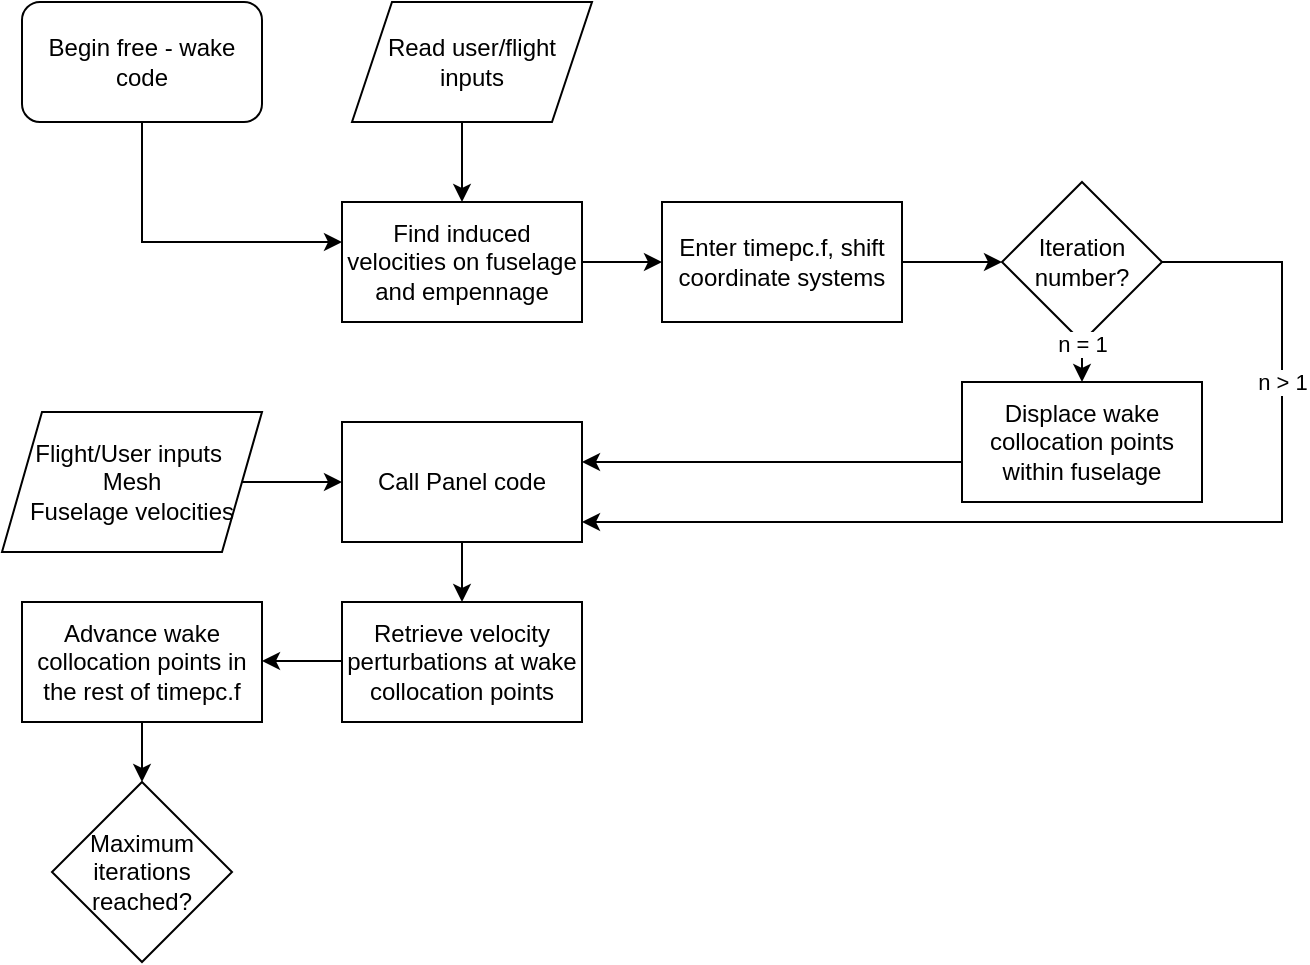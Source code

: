 <mxfile version="24.4.4" type="github">
  <diagram id="C5RBs43oDa-KdzZeNtuy" name="Page-1">
    <mxGraphModel dx="1434" dy="780" grid="1" gridSize="10" guides="1" tooltips="1" connect="1" arrows="1" fold="1" page="1" pageScale="1" pageWidth="1169" pageHeight="827" math="0" shadow="0">
      <root>
        <mxCell id="WIyWlLk6GJQsqaUBKTNV-0" />
        <mxCell id="WIyWlLk6GJQsqaUBKTNV-1" parent="WIyWlLk6GJQsqaUBKTNV-0" />
        <mxCell id="24jizLBud5uAbBim-qUH-1" value="Read user/flight&lt;div&gt;inputs&lt;/div&gt;" style="shape=parallelogram;perimeter=parallelogramPerimeter;whiteSpace=wrap;html=1;fixedSize=1;" vertex="1" parent="WIyWlLk6GJQsqaUBKTNV-1">
          <mxGeometry x="465" y="40" width="120" height="60" as="geometry" />
        </mxCell>
        <mxCell id="24jizLBud5uAbBim-qUH-2" value="" style="endArrow=classic;html=1;rounded=0;" edge="1" parent="WIyWlLk6GJQsqaUBKTNV-1">
          <mxGeometry width="50" height="50" relative="1" as="geometry">
            <mxPoint x="520" y="100" as="sourcePoint" />
            <mxPoint x="520" y="140" as="targetPoint" />
          </mxGeometry>
        </mxCell>
        <mxCell id="24jizLBud5uAbBim-qUH-3" value="Begin free - wake code" style="rounded=1;whiteSpace=wrap;html=1;" vertex="1" parent="WIyWlLk6GJQsqaUBKTNV-1">
          <mxGeometry x="300" y="40" width="120" height="60" as="geometry" />
        </mxCell>
        <mxCell id="24jizLBud5uAbBim-qUH-4" value="Find induced velocities on fuselage and empennage" style="rounded=0;whiteSpace=wrap;html=1;" vertex="1" parent="WIyWlLk6GJQsqaUBKTNV-1">
          <mxGeometry x="460" y="140" width="120" height="60" as="geometry" />
        </mxCell>
        <mxCell id="24jizLBud5uAbBim-qUH-5" value="Enter timepc.f, shift&lt;div&gt;coordinate systems&lt;/div&gt;" style="rounded=0;whiteSpace=wrap;html=1;" vertex="1" parent="WIyWlLk6GJQsqaUBKTNV-1">
          <mxGeometry x="620" y="140" width="120" height="60" as="geometry" />
        </mxCell>
        <mxCell id="24jizLBud5uAbBim-qUH-6" value="" style="endArrow=classic;html=1;rounded=0;" edge="1" parent="WIyWlLk6GJQsqaUBKTNV-1">
          <mxGeometry width="50" height="50" relative="1" as="geometry">
            <mxPoint x="740" y="170" as="sourcePoint" />
            <mxPoint x="790" y="170" as="targetPoint" />
          </mxGeometry>
        </mxCell>
        <mxCell id="24jizLBud5uAbBim-qUH-7" value="Iteration number?" style="rhombus;whiteSpace=wrap;html=1;" vertex="1" parent="WIyWlLk6GJQsqaUBKTNV-1">
          <mxGeometry x="790" y="130" width="80" height="80" as="geometry" />
        </mxCell>
        <mxCell id="24jizLBud5uAbBim-qUH-8" value="" style="endArrow=classic;html=1;rounded=0;entryX=0;entryY=0.5;entryDx=0;entryDy=0;" edge="1" parent="WIyWlLk6GJQsqaUBKTNV-1" target="24jizLBud5uAbBim-qUH-5">
          <mxGeometry width="50" height="50" relative="1" as="geometry">
            <mxPoint x="580" y="170" as="sourcePoint" />
            <mxPoint x="630" y="120" as="targetPoint" />
          </mxGeometry>
        </mxCell>
        <mxCell id="24jizLBud5uAbBim-qUH-9" value="" style="endArrow=classic;html=1;rounded=0;" edge="1" parent="WIyWlLk6GJQsqaUBKTNV-1">
          <mxGeometry width="50" height="50" relative="1" as="geometry">
            <mxPoint x="360" y="100" as="sourcePoint" />
            <mxPoint x="460" y="160" as="targetPoint" />
            <Array as="points">
              <mxPoint x="360" y="160" />
            </Array>
          </mxGeometry>
        </mxCell>
        <mxCell id="24jizLBud5uAbBim-qUH-10" value="" style="endArrow=classic;html=1;rounded=0;" edge="1" parent="WIyWlLk6GJQsqaUBKTNV-1">
          <mxGeometry width="50" height="50" relative="1" as="geometry">
            <mxPoint x="830" y="210" as="sourcePoint" />
            <mxPoint x="830" y="230" as="targetPoint" />
          </mxGeometry>
        </mxCell>
        <mxCell id="24jizLBud5uAbBim-qUH-12" value="n = 1" style="edgeLabel;html=1;align=center;verticalAlign=middle;resizable=0;points=[];" vertex="1" connectable="0" parent="24jizLBud5uAbBim-qUH-10">
          <mxGeometry x="-0.067" y="-1" relative="1" as="geometry">
            <mxPoint x="1" y="-9" as="offset" />
          </mxGeometry>
        </mxCell>
        <mxCell id="24jizLBud5uAbBim-qUH-11" value="Displace wake collocation points within fuselage" style="rounded=0;whiteSpace=wrap;html=1;" vertex="1" parent="WIyWlLk6GJQsqaUBKTNV-1">
          <mxGeometry x="770" y="230" width="120" height="60" as="geometry" />
        </mxCell>
        <mxCell id="24jizLBud5uAbBim-qUH-15" value="Call Panel code" style="rounded=0;whiteSpace=wrap;html=1;" vertex="1" parent="WIyWlLk6GJQsqaUBKTNV-1">
          <mxGeometry x="460" y="250" width="120" height="60" as="geometry" />
        </mxCell>
        <mxCell id="24jizLBud5uAbBim-qUH-16" value="" style="endArrow=classic;html=1;rounded=0;entryX=1;entryY=0.25;entryDx=0;entryDy=0;" edge="1" parent="WIyWlLk6GJQsqaUBKTNV-1">
          <mxGeometry width="50" height="50" relative="1" as="geometry">
            <mxPoint x="770" y="270" as="sourcePoint" />
            <mxPoint x="580" y="270" as="targetPoint" />
          </mxGeometry>
        </mxCell>
        <mxCell id="24jizLBud5uAbBim-qUH-17" value="" style="endArrow=classic;html=1;rounded=0;" edge="1" parent="WIyWlLk6GJQsqaUBKTNV-1">
          <mxGeometry width="50" height="50" relative="1" as="geometry">
            <mxPoint x="870" y="170" as="sourcePoint" />
            <mxPoint x="580" y="300" as="targetPoint" />
            <Array as="points">
              <mxPoint x="930" y="170" />
              <mxPoint x="930" y="300" />
            </Array>
          </mxGeometry>
        </mxCell>
        <mxCell id="24jizLBud5uAbBim-qUH-18" value="n &amp;gt; 1" style="edgeLabel;html=1;align=center;verticalAlign=middle;resizable=0;points=[];" vertex="1" connectable="0" parent="24jizLBud5uAbBim-qUH-17">
          <mxGeometry x="-0.589" y="8" relative="1" as="geometry">
            <mxPoint x="-8" y="9" as="offset" />
          </mxGeometry>
        </mxCell>
        <mxCell id="24jizLBud5uAbBim-qUH-19" value="&lt;div&gt;&lt;br&gt;&lt;/div&gt;Flight/User inputs&amp;nbsp;&lt;br&gt;Mesh&lt;br&gt;Fuselage velocities&lt;div&gt;&lt;br&gt;&lt;/div&gt;" style="shape=parallelogram;perimeter=parallelogramPerimeter;whiteSpace=wrap;html=1;fixedSize=1;" vertex="1" parent="WIyWlLk6GJQsqaUBKTNV-1">
          <mxGeometry x="290" y="245" width="130" height="70" as="geometry" />
        </mxCell>
        <mxCell id="24jizLBud5uAbBim-qUH-20" value="" style="endArrow=classic;html=1;rounded=0;entryX=0;entryY=0.5;entryDx=0;entryDy=0;" edge="1" parent="WIyWlLk6GJQsqaUBKTNV-1" target="24jizLBud5uAbBim-qUH-15">
          <mxGeometry width="50" height="50" relative="1" as="geometry">
            <mxPoint x="410" y="280" as="sourcePoint" />
            <mxPoint x="460" y="230" as="targetPoint" />
          </mxGeometry>
        </mxCell>
        <mxCell id="24jizLBud5uAbBim-qUH-21" value="" style="endArrow=classic;html=1;rounded=0;" edge="1" parent="WIyWlLk6GJQsqaUBKTNV-1">
          <mxGeometry width="50" height="50" relative="1" as="geometry">
            <mxPoint x="520" y="310" as="sourcePoint" />
            <mxPoint x="520" y="340" as="targetPoint" />
          </mxGeometry>
        </mxCell>
        <mxCell id="24jizLBud5uAbBim-qUH-22" value="Retrieve velocity perturbations at wake collocation points" style="rounded=0;whiteSpace=wrap;html=1;" vertex="1" parent="WIyWlLk6GJQsqaUBKTNV-1">
          <mxGeometry x="460" y="340" width="120" height="60" as="geometry" />
        </mxCell>
        <mxCell id="24jizLBud5uAbBim-qUH-23" value="" style="endArrow=classic;html=1;rounded=0;" edge="1" parent="WIyWlLk6GJQsqaUBKTNV-1">
          <mxGeometry width="50" height="50" relative="1" as="geometry">
            <mxPoint x="460" y="369.5" as="sourcePoint" />
            <mxPoint x="420" y="369.5" as="targetPoint" />
          </mxGeometry>
        </mxCell>
        <mxCell id="24jizLBud5uAbBim-qUH-24" value="Advance wake collocation points in the rest of timepc.f" style="rounded=0;whiteSpace=wrap;html=1;" vertex="1" parent="WIyWlLk6GJQsqaUBKTNV-1">
          <mxGeometry x="300" y="340" width="120" height="60" as="geometry" />
        </mxCell>
        <mxCell id="24jizLBud5uAbBim-qUH-25" value="" style="endArrow=classic;html=1;rounded=0;" edge="1" parent="WIyWlLk6GJQsqaUBKTNV-1">
          <mxGeometry width="50" height="50" relative="1" as="geometry">
            <mxPoint x="360" y="400" as="sourcePoint" />
            <mxPoint x="360" y="430" as="targetPoint" />
          </mxGeometry>
        </mxCell>
        <mxCell id="24jizLBud5uAbBim-qUH-26" value="Maximum iterations reached?" style="rhombus;whiteSpace=wrap;html=1;" vertex="1" parent="WIyWlLk6GJQsqaUBKTNV-1">
          <mxGeometry x="315" y="430" width="90" height="90" as="geometry" />
        </mxCell>
      </root>
    </mxGraphModel>
  </diagram>
</mxfile>
